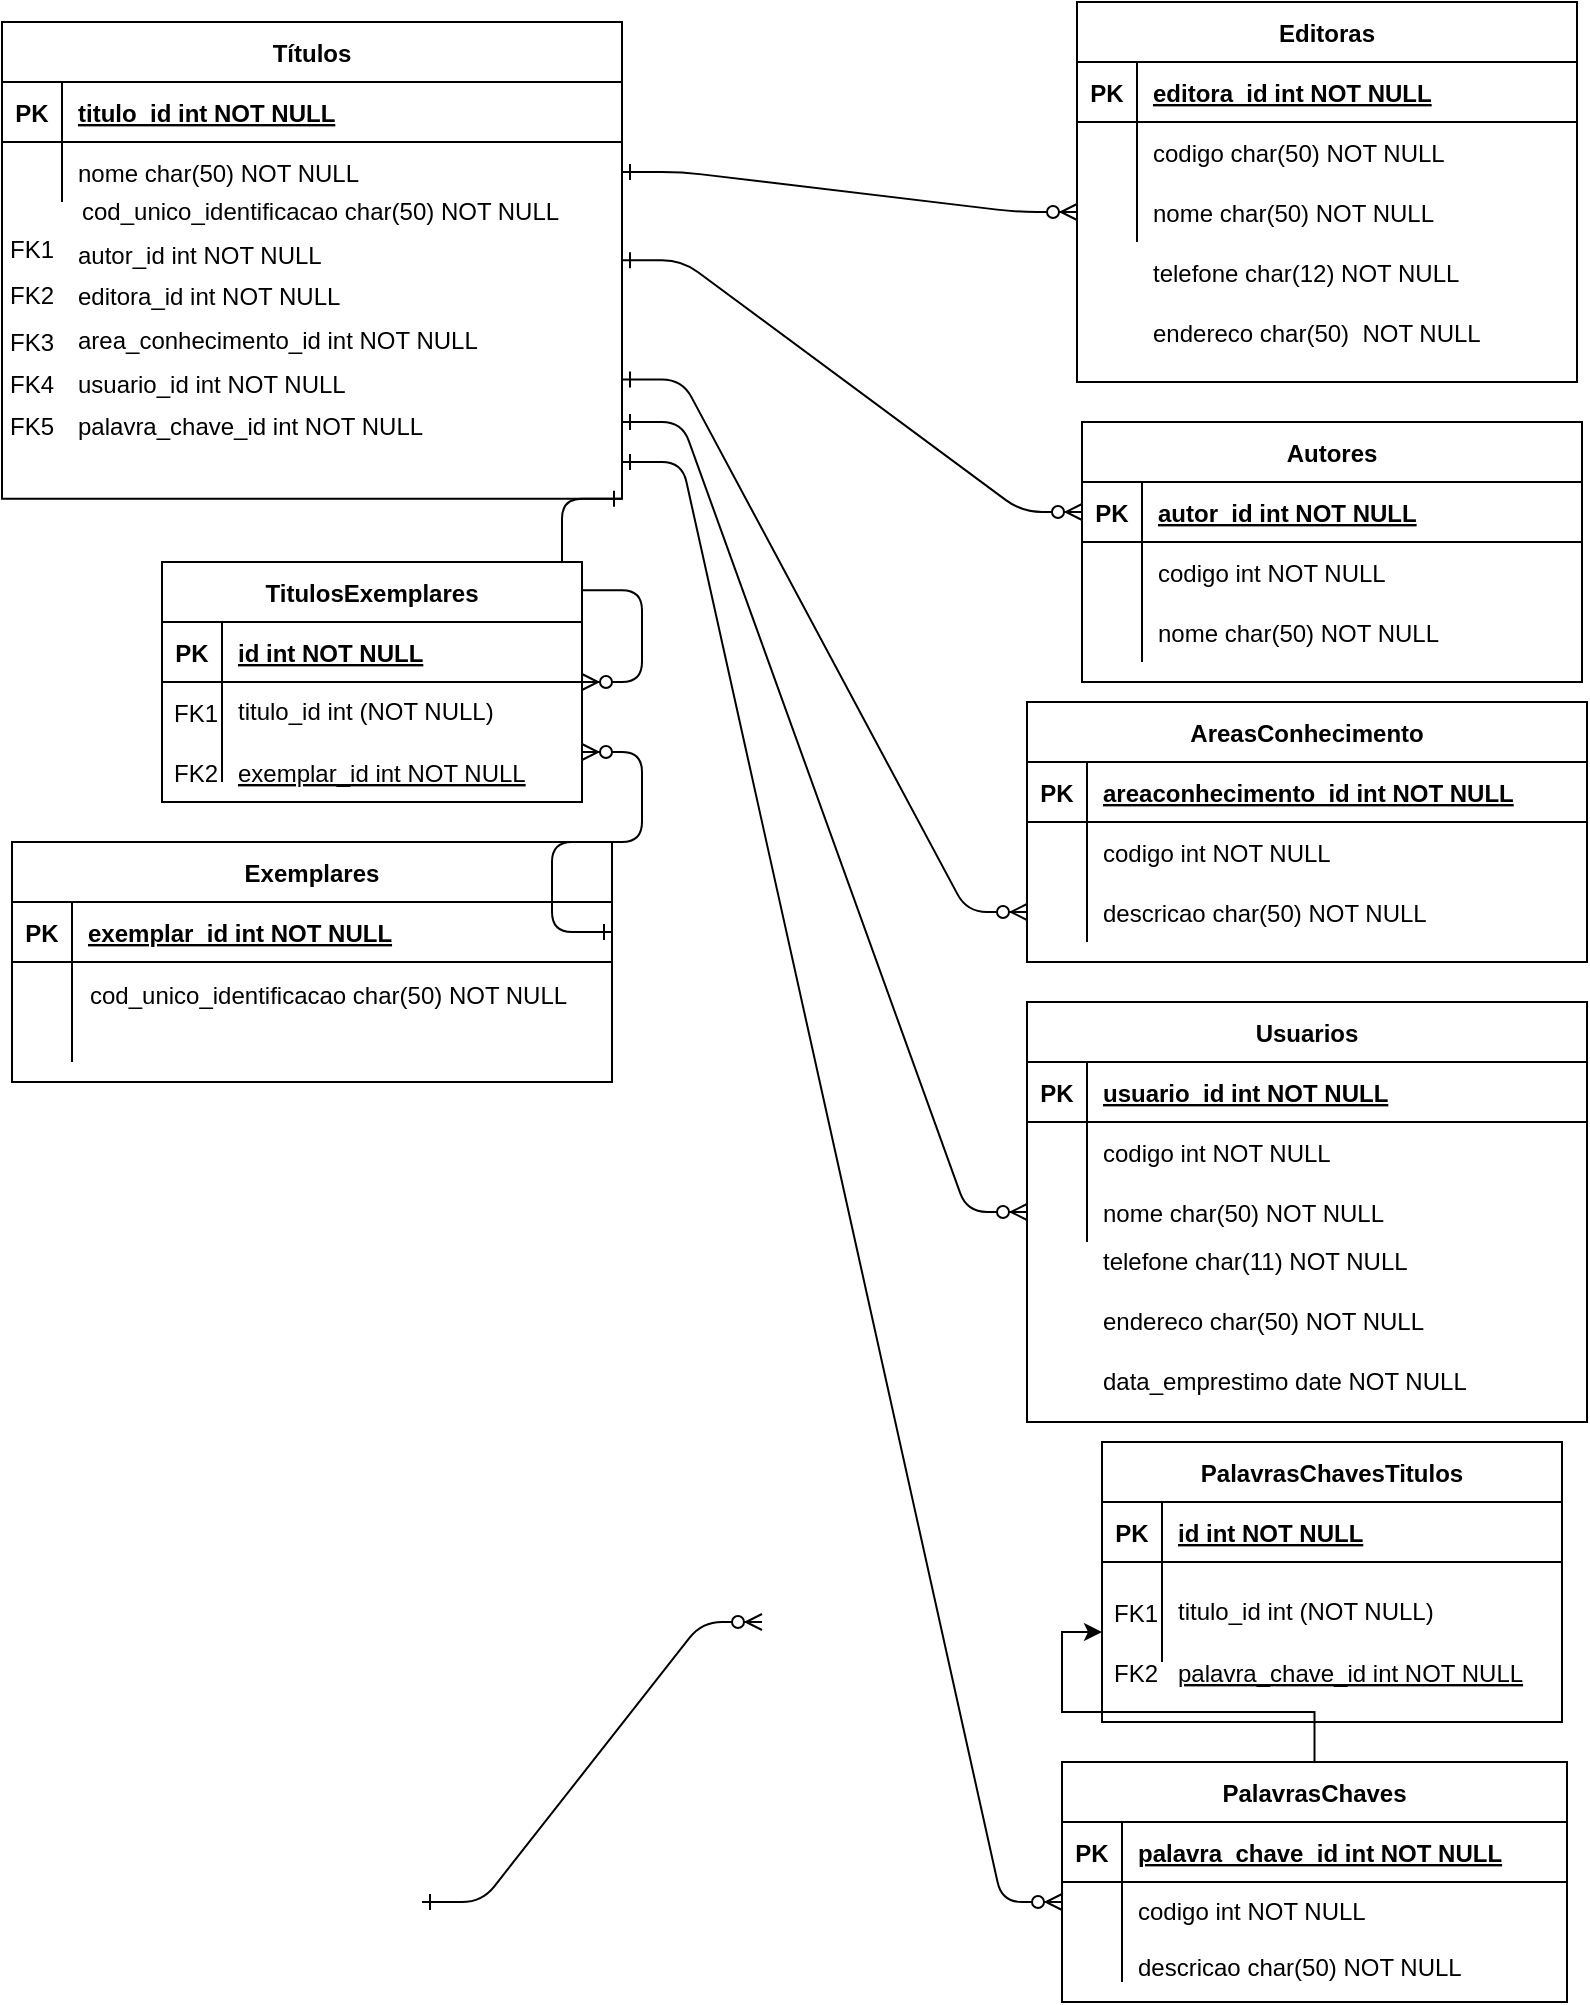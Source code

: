 <mxfile version="13.5.3" type="github" pages="2">
  <diagram id="R2lEEEUBdFMjLlhIrx00" name="Page-1">
    <mxGraphModel dx="1102" dy="622" grid="1" gridSize="10" guides="1" tooltips="1" connect="1" arrows="1" fold="1" page="1" pageScale="1" pageWidth="850" pageHeight="1100" math="0" shadow="0" extFonts="Permanent Marker^https://fonts.googleapis.com/css?family=Permanent+Marker">
      <root>
        <mxCell id="0" />
        <mxCell id="1" parent="0" />
        <mxCell id="2pI7IWX8kXrqiCSa6rN7-24" value="" style="group" vertex="1" connectable="0" parent="1">
          <mxGeometry x="30" y="20" width="310" height="260" as="geometry" />
        </mxCell>
        <mxCell id="y-P4McXeMQRXRxNzkSaC-49" value="" style="group" vertex="1" connectable="0" parent="2pI7IWX8kXrqiCSa6rN7-24">
          <mxGeometry width="310" height="238.333" as="geometry" />
        </mxCell>
        <mxCell id="2pI7IWX8kXrqiCSa6rN7-5" value="FK1" style="shape=partialRectangle;overflow=hidden;connectable=0;fillColor=none;top=0;left=0;bottom=0;right=0;" vertex="1" parent="y-P4McXeMQRXRxNzkSaC-49">
          <mxGeometry y="96.667" width="30" height="32.5" as="geometry" />
        </mxCell>
        <mxCell id="2pI7IWX8kXrqiCSa6rN7-4" value="autor_id int NOT NULL" style="shape=partialRectangle;overflow=hidden;connectable=0;fillColor=none;top=0;left=0;bottom=0;right=0;align=left;spacingLeft=6;fontStyle=0" vertex="1" parent="y-P4McXeMQRXRxNzkSaC-49">
          <mxGeometry x="30" y="99.75" width="220" height="32.5" as="geometry" />
        </mxCell>
        <mxCell id="2pI7IWX8kXrqiCSa6rN7-6" value="FK2" style="shape=partialRectangle;overflow=hidden;connectable=0;fillColor=none;top=0;left=0;bottom=0;right=0;" vertex="1" parent="y-P4McXeMQRXRxNzkSaC-49">
          <mxGeometry y="119.917" width="30" height="32.5" as="geometry" />
        </mxCell>
        <mxCell id="2pI7IWX8kXrqiCSa6rN7-7" value="editora_id int NOT NULL" style="shape=partialRectangle;overflow=hidden;connectable=0;fillColor=none;top=0;left=0;bottom=0;right=0;align=left;spacingLeft=6;fontStyle=0" vertex="1" parent="y-P4McXeMQRXRxNzkSaC-49">
          <mxGeometry x="30" y="120" width="220" height="32.5" as="geometry" />
        </mxCell>
        <mxCell id="C-vyLk0tnHw3VtMMgP7b-23" value="Títulos" style="shape=table;startSize=30;container=1;collapsible=1;childLayout=tableLayout;fixedRows=1;rowLines=0;fontStyle=1;align=center;resizeLast=1;" parent="y-P4McXeMQRXRxNzkSaC-49" vertex="1">
          <mxGeometry width="310" height="238.333" as="geometry">
            <mxRectangle x="120" y="120" width="100" height="30" as="alternateBounds" />
          </mxGeometry>
        </mxCell>
        <mxCell id="C-vyLk0tnHw3VtMMgP7b-24" value="" style="shape=partialRectangle;collapsible=0;dropTarget=0;pointerEvents=0;fillColor=none;points=[[0,0.5],[1,0.5]];portConstraint=eastwest;top=0;left=0;right=0;bottom=1;" parent="C-vyLk0tnHw3VtMMgP7b-23" vertex="1">
          <mxGeometry y="30" width="310" height="30" as="geometry" />
        </mxCell>
        <mxCell id="C-vyLk0tnHw3VtMMgP7b-25" value="PK" style="shape=partialRectangle;overflow=hidden;connectable=0;fillColor=none;top=0;left=0;bottom=0;right=0;fontStyle=1;" parent="C-vyLk0tnHw3VtMMgP7b-24" vertex="1">
          <mxGeometry width="30" height="30" as="geometry" />
        </mxCell>
        <mxCell id="C-vyLk0tnHw3VtMMgP7b-26" value="titulo_id int NOT NULL " style="shape=partialRectangle;overflow=hidden;connectable=0;fillColor=none;top=0;left=0;bottom=0;right=0;align=left;spacingLeft=6;fontStyle=5;" parent="C-vyLk0tnHw3VtMMgP7b-24" vertex="1">
          <mxGeometry x="30" width="280" height="30" as="geometry" />
        </mxCell>
        <mxCell id="C-vyLk0tnHw3VtMMgP7b-27" value="" style="shape=partialRectangle;collapsible=0;dropTarget=0;pointerEvents=0;fillColor=none;points=[[0,0.5],[1,0.5]];portConstraint=eastwest;top=0;left=0;right=0;bottom=0;" parent="C-vyLk0tnHw3VtMMgP7b-23" vertex="1">
          <mxGeometry y="60" width="310" height="30" as="geometry" />
        </mxCell>
        <mxCell id="C-vyLk0tnHw3VtMMgP7b-28" value="" style="shape=partialRectangle;overflow=hidden;connectable=0;fillColor=none;top=0;left=0;bottom=0;right=0;" parent="C-vyLk0tnHw3VtMMgP7b-27" vertex="1">
          <mxGeometry width="30" height="30" as="geometry" />
        </mxCell>
        <mxCell id="C-vyLk0tnHw3VtMMgP7b-29" value="nome char(50) NOT NULL" style="shape=partialRectangle;overflow=hidden;connectable=0;fillColor=none;top=0;left=0;bottom=0;right=0;align=left;spacingLeft=6;" parent="C-vyLk0tnHw3VtMMgP7b-27" vertex="1">
          <mxGeometry x="30" width="280" height="30" as="geometry" />
        </mxCell>
        <mxCell id="2pI7IWX8kXrqiCSa6rN7-8" value="FK3" style="shape=partialRectangle;overflow=hidden;connectable=0;fillColor=none;top=0;left=0;bottom=0;right=0;" vertex="1" parent="y-P4McXeMQRXRxNzkSaC-49">
          <mxGeometry y="143.083" width="30" height="32.5" as="geometry" />
        </mxCell>
        <mxCell id="2pI7IWX8kXrqiCSa6rN7-9" value="area_conhecimento_id int NOT NULL" style="shape=partialRectangle;overflow=hidden;connectable=0;fillColor=none;top=0;left=0;bottom=0;right=0;align=left;spacingLeft=6;fontStyle=0" vertex="1" parent="y-P4McXeMQRXRxNzkSaC-49">
          <mxGeometry x="30" y="147.5" width="240" height="21.667" as="geometry" />
        </mxCell>
        <mxCell id="2pI7IWX8kXrqiCSa6rN7-23" value="cod_unico_identificacao char(50) NOT NULL" style="text;html=1;strokeColor=none;fillColor=none;align=left;verticalAlign=middle;whiteSpace=wrap;rounded=0;" vertex="1" parent="y-P4McXeMQRXRxNzkSaC-49">
          <mxGeometry x="38" y="84.25" width="262" height="21.667" as="geometry" />
        </mxCell>
        <mxCell id="y-P4McXeMQRXRxNzkSaC-47" value="FK4" style="shape=partialRectangle;overflow=hidden;connectable=0;fillColor=none;top=0;left=0;bottom=0;right=0;" vertex="1" parent="y-P4McXeMQRXRxNzkSaC-49">
          <mxGeometry y="164.333" width="30" height="32.5" as="geometry" />
        </mxCell>
        <mxCell id="y-P4McXeMQRXRxNzkSaC-48" value="usuario_id int NOT NULL" style="shape=partialRectangle;overflow=hidden;connectable=0;fillColor=none;top=0;left=0;bottom=0;right=0;align=left;spacingLeft=6;fontStyle=0" vertex="1" parent="y-P4McXeMQRXRxNzkSaC-49">
          <mxGeometry x="30" y="169.75" width="240" height="21.667" as="geometry" />
        </mxCell>
        <mxCell id="2pI7IWX8kXrqiCSa6rN7-46" value="" style="group;container=1;" vertex="1" connectable="0" parent="1">
          <mxGeometry x="35" y="430" width="300" height="120" as="geometry" />
        </mxCell>
        <mxCell id="2pI7IWX8kXrqiCSa6rN7-35" value="Exemplares" style="shape=table;startSize=30;container=1;collapsible=1;childLayout=tableLayout;fixedRows=1;rowLines=0;fontStyle=1;align=center;resizeLast=1;" vertex="1" parent="2pI7IWX8kXrqiCSa6rN7-46">
          <mxGeometry width="300" height="120" as="geometry" />
        </mxCell>
        <mxCell id="2pI7IWX8kXrqiCSa6rN7-36" value="" style="shape=partialRectangle;collapsible=0;dropTarget=0;pointerEvents=0;fillColor=none;points=[[0,0.5],[1,0.5]];portConstraint=eastwest;top=0;left=0;right=0;bottom=1;" vertex="1" parent="2pI7IWX8kXrqiCSa6rN7-35">
          <mxGeometry y="30" width="300" height="30" as="geometry" />
        </mxCell>
        <mxCell id="2pI7IWX8kXrqiCSa6rN7-37" value="PK" style="shape=partialRectangle;overflow=hidden;connectable=0;fillColor=none;top=0;left=0;bottom=0;right=0;fontStyle=1;" vertex="1" parent="2pI7IWX8kXrqiCSa6rN7-36">
          <mxGeometry width="30" height="30" as="geometry" />
        </mxCell>
        <mxCell id="2pI7IWX8kXrqiCSa6rN7-38" value="exemplar_id int NOT NULL " style="shape=partialRectangle;overflow=hidden;connectable=0;fillColor=none;top=0;left=0;bottom=0;right=0;align=left;spacingLeft=6;fontStyle=5;" vertex="1" parent="2pI7IWX8kXrqiCSa6rN7-36">
          <mxGeometry x="30" width="270" height="30" as="geometry" />
        </mxCell>
        <mxCell id="2pI7IWX8kXrqiCSa6rN7-39" value="" style="shape=partialRectangle;collapsible=0;dropTarget=0;pointerEvents=0;fillColor=none;points=[[0,0.5],[1,0.5]];portConstraint=eastwest;top=0;left=0;right=0;bottom=0;" vertex="1" parent="2pI7IWX8kXrqiCSa6rN7-35">
          <mxGeometry y="60" width="300" height="20" as="geometry" />
        </mxCell>
        <mxCell id="2pI7IWX8kXrqiCSa6rN7-40" value="" style="shape=partialRectangle;overflow=hidden;connectable=0;fillColor=none;top=0;left=0;bottom=0;right=0;" vertex="1" parent="2pI7IWX8kXrqiCSa6rN7-39">
          <mxGeometry width="30" height="20" as="geometry" />
        </mxCell>
        <mxCell id="2pI7IWX8kXrqiCSa6rN7-41" value="" style="shape=partialRectangle;overflow=hidden;connectable=0;fillColor=none;top=0;left=0;bottom=0;right=0;align=left;spacingLeft=6;" vertex="1" parent="2pI7IWX8kXrqiCSa6rN7-39">
          <mxGeometry x="30" width="270" height="20" as="geometry" />
        </mxCell>
        <mxCell id="2pI7IWX8kXrqiCSa6rN7-42" value="" style="shape=partialRectangle;collapsible=0;dropTarget=0;pointerEvents=0;fillColor=none;points=[[0,0.5],[1,0.5]];portConstraint=eastwest;top=0;left=0;right=0;bottom=0;" vertex="1" parent="2pI7IWX8kXrqiCSa6rN7-35">
          <mxGeometry y="80" width="300" height="30" as="geometry" />
        </mxCell>
        <mxCell id="2pI7IWX8kXrqiCSa6rN7-43" value="" style="shape=partialRectangle;overflow=hidden;connectable=0;fillColor=none;top=0;left=0;bottom=0;right=0;" vertex="1" parent="2pI7IWX8kXrqiCSa6rN7-42">
          <mxGeometry width="30" height="30" as="geometry" />
        </mxCell>
        <mxCell id="2pI7IWX8kXrqiCSa6rN7-44" value="" style="shape=partialRectangle;overflow=hidden;connectable=0;fillColor=none;top=0;left=0;bottom=0;right=0;align=left;spacingLeft=6;" vertex="1" parent="2pI7IWX8kXrqiCSa6rN7-42">
          <mxGeometry x="30" width="270" height="30" as="geometry" />
        </mxCell>
        <mxCell id="2pI7IWX8kXrqiCSa6rN7-45" value="cod_unico_identificacao char(50) NOT NULL" style="text;html=1;strokeColor=none;fillColor=none;align=left;verticalAlign=middle;whiteSpace=wrap;rounded=0;" vertex="1" parent="2pI7IWX8kXrqiCSa6rN7-46">
          <mxGeometry x="37" y="67" width="262" height="20" as="geometry" />
        </mxCell>
        <mxCell id="y-P4McXeMQRXRxNzkSaC-3" value="" style="group" vertex="1" connectable="0" parent="1">
          <mxGeometry x="567.5" y="10" width="255" height="190" as="geometry" />
        </mxCell>
        <mxCell id="2pI7IWX8kXrqiCSa6rN7-48" value="Editoras" style="shape=table;startSize=30;container=1;collapsible=1;childLayout=tableLayout;fixedRows=1;rowLines=0;fontStyle=1;align=center;resizeLast=1;" vertex="1" parent="y-P4McXeMQRXRxNzkSaC-3">
          <mxGeometry width="250" height="190" as="geometry" />
        </mxCell>
        <mxCell id="2pI7IWX8kXrqiCSa6rN7-49" value="" style="shape=partialRectangle;collapsible=0;dropTarget=0;pointerEvents=0;fillColor=none;points=[[0,0.5],[1,0.5]];portConstraint=eastwest;top=0;left=0;right=0;bottom=1;" vertex="1" parent="2pI7IWX8kXrqiCSa6rN7-48">
          <mxGeometry y="30" width="250" height="30" as="geometry" />
        </mxCell>
        <mxCell id="2pI7IWX8kXrqiCSa6rN7-50" value="PK" style="shape=partialRectangle;overflow=hidden;connectable=0;fillColor=none;top=0;left=0;bottom=0;right=0;fontStyle=1;" vertex="1" parent="2pI7IWX8kXrqiCSa6rN7-49">
          <mxGeometry width="30" height="30" as="geometry" />
        </mxCell>
        <mxCell id="2pI7IWX8kXrqiCSa6rN7-51" value="editora_id int NOT NULL " style="shape=partialRectangle;overflow=hidden;connectable=0;fillColor=none;top=0;left=0;bottom=0;right=0;align=left;spacingLeft=6;fontStyle=5;" vertex="1" parent="2pI7IWX8kXrqiCSa6rN7-49">
          <mxGeometry x="30" width="220" height="30" as="geometry" />
        </mxCell>
        <mxCell id="2pI7IWX8kXrqiCSa6rN7-52" value="" style="shape=partialRectangle;collapsible=0;dropTarget=0;pointerEvents=0;fillColor=none;points=[[0,0.5],[1,0.5]];portConstraint=eastwest;top=0;left=0;right=0;bottom=0;" vertex="1" parent="2pI7IWX8kXrqiCSa6rN7-48">
          <mxGeometry y="60" width="250" height="30" as="geometry" />
        </mxCell>
        <mxCell id="2pI7IWX8kXrqiCSa6rN7-53" value="" style="shape=partialRectangle;overflow=hidden;connectable=0;fillColor=none;top=0;left=0;bottom=0;right=0;" vertex="1" parent="2pI7IWX8kXrqiCSa6rN7-52">
          <mxGeometry width="30" height="30" as="geometry" />
        </mxCell>
        <mxCell id="2pI7IWX8kXrqiCSa6rN7-54" value="codigo char(50) NOT NULL" style="shape=partialRectangle;overflow=hidden;connectable=0;fillColor=none;top=0;left=0;bottom=0;right=0;align=left;spacingLeft=6;" vertex="1" parent="2pI7IWX8kXrqiCSa6rN7-52">
          <mxGeometry x="30" width="220" height="30" as="geometry" />
        </mxCell>
        <mxCell id="2pI7IWX8kXrqiCSa6rN7-55" value="" style="shape=partialRectangle;collapsible=0;dropTarget=0;pointerEvents=0;fillColor=none;points=[[0,0.5],[1,0.5]];portConstraint=eastwest;top=0;left=0;right=0;bottom=0;" vertex="1" parent="2pI7IWX8kXrqiCSa6rN7-48">
          <mxGeometry y="90" width="250" height="30" as="geometry" />
        </mxCell>
        <mxCell id="2pI7IWX8kXrqiCSa6rN7-56" value="" style="shape=partialRectangle;overflow=hidden;connectable=0;fillColor=none;top=0;left=0;bottom=0;right=0;" vertex="1" parent="2pI7IWX8kXrqiCSa6rN7-55">
          <mxGeometry width="30" height="30" as="geometry" />
        </mxCell>
        <mxCell id="2pI7IWX8kXrqiCSa6rN7-57" value="nome char(50) NOT NULL" style="shape=partialRectangle;overflow=hidden;connectable=0;fillColor=none;top=0;left=0;bottom=0;right=0;align=left;spacingLeft=6;" vertex="1" parent="2pI7IWX8kXrqiCSa6rN7-55">
          <mxGeometry x="30" width="220" height="30" as="geometry" />
        </mxCell>
        <mxCell id="y-P4McXeMQRXRxNzkSaC-1" value="telefone char(12) NOT NULL" style="shape=partialRectangle;overflow=hidden;connectable=0;fillColor=none;top=0;left=0;bottom=0;right=0;align=left;spacingLeft=6;" vertex="1" parent="y-P4McXeMQRXRxNzkSaC-3">
          <mxGeometry x="30" y="120" width="220" height="30" as="geometry" />
        </mxCell>
        <mxCell id="y-P4McXeMQRXRxNzkSaC-2" value="endereco char(50)  NOT NULL" style="shape=partialRectangle;overflow=hidden;connectable=0;fillColor=none;top=0;left=0;bottom=0;right=0;align=left;spacingLeft=6;" vertex="1" parent="y-P4McXeMQRXRxNzkSaC-3">
          <mxGeometry x="30" y="150" width="220" height="30" as="geometry" />
        </mxCell>
        <mxCell id="y-P4McXeMQRXRxNzkSaC-14" value="" style="edgeStyle=entityRelationEdgeStyle;endArrow=ERzeroToMany;startArrow=ERone;endFill=1;startFill=0;exitX=1;exitY=0.5;exitDx=0;exitDy=0;" edge="1" parent="1" source="C-vyLk0tnHw3VtMMgP7b-23" target="2pI7IWX8kXrqiCSa6rN7-26">
          <mxGeometry width="100" height="100" relative="1" as="geometry">
            <mxPoint x="390" y="420" as="sourcePoint" />
            <mxPoint x="550" y="230" as="targetPoint" />
          </mxGeometry>
        </mxCell>
        <mxCell id="y-P4McXeMQRXRxNzkSaC-15" value="" style="edgeStyle=entityRelationEdgeStyle;endArrow=ERzeroToMany;startArrow=ERone;endFill=1;startFill=0;exitX=1;exitY=0.5;exitDx=0;exitDy=0;" edge="1" parent="1" source="C-vyLk0tnHw3VtMMgP7b-27" target="2pI7IWX8kXrqiCSa6rN7-55">
          <mxGeometry width="100" height="100" relative="1" as="geometry">
            <mxPoint x="350" y="355" as="sourcePoint" />
            <mxPoint x="430" y="50" as="targetPoint" />
          </mxGeometry>
        </mxCell>
        <mxCell id="y-P4McXeMQRXRxNzkSaC-16" value="" style="edgeStyle=entityRelationEdgeStyle;endArrow=ERzeroToMany;startArrow=ERone;endFill=1;startFill=0;exitX=1;exitY=0.75;exitDx=0;exitDy=0;entryX=0;entryY=0.5;entryDx=0;entryDy=0;" edge="1" parent="1" source="C-vyLk0tnHw3VtMMgP7b-23" target="y-P4McXeMQRXRxNzkSaC-11">
          <mxGeometry width="100" height="100" relative="1" as="geometry">
            <mxPoint x="311" y="290" as="sourcePoint" />
            <mxPoint x="538.5" y="580" as="targetPoint" />
          </mxGeometry>
        </mxCell>
        <mxCell id="y-P4McXeMQRXRxNzkSaC-29" value="" style="edgeStyle=entityRelationEdgeStyle;endArrow=ERzeroToMany;startArrow=ERone;endFill=1;startFill=0;exitX=1;exitY=1;exitDx=0;exitDy=0;" edge="1" parent="1" source="C-vyLk0tnHw3VtMMgP7b-23" target="y-P4McXeMQRXRxNzkSaC-17">
          <mxGeometry width="100" height="100" relative="1" as="geometry">
            <mxPoint x="350" y="187.5" as="sourcePoint" />
            <mxPoint x="550" y="635" as="targetPoint" />
          </mxGeometry>
        </mxCell>
        <mxCell id="y-P4McXeMQRXRxNzkSaC-30" value="" style="edgeStyle=entityRelationEdgeStyle;endArrow=ERzeroToMany;startArrow=ERone;endFill=1;startFill=0;exitX=1;exitY=0.5;exitDx=0;exitDy=0;" edge="1" parent="1" source="2pI7IWX8kXrqiCSa6rN7-36" target="y-P4McXeMQRXRxNzkSaC-24">
          <mxGeometry width="100" height="100" relative="1" as="geometry">
            <mxPoint x="350" y="240" as="sourcePoint" />
            <mxPoint x="320" y="385" as="targetPoint" />
          </mxGeometry>
        </mxCell>
        <mxCell id="y-P4McXeMQRXRxNzkSaC-33" value="" style="group" vertex="1" connectable="0" parent="1">
          <mxGeometry x="110" y="290" width="210" height="120" as="geometry" />
        </mxCell>
        <mxCell id="y-P4McXeMQRXRxNzkSaC-27" value="titulo_id int (NOT NULL)" style="text;html=1;strokeColor=none;fillColor=none;align=left;verticalAlign=middle;whiteSpace=wrap;rounded=0;" vertex="1" parent="y-P4McXeMQRXRxNzkSaC-33">
          <mxGeometry x="36" y="65" width="164" height="20" as="geometry" />
        </mxCell>
        <mxCell id="y-P4McXeMQRXRxNzkSaC-28" value="exemplar_id int NOT NULL " style="shape=partialRectangle;overflow=hidden;connectable=0;fillColor=none;top=0;left=0;bottom=0;right=0;align=left;spacingLeft=6;fontStyle=4;" vertex="1" parent="y-P4McXeMQRXRxNzkSaC-33">
          <mxGeometry x="30" y="90" width="170" height="30" as="geometry" />
        </mxCell>
        <mxCell id="y-P4McXeMQRXRxNzkSaC-17" value="TitulosExemplares" style="shape=table;startSize=30;container=1;collapsible=1;childLayout=tableLayout;fixedRows=1;rowLines=0;fontStyle=1;align=center;resizeLast=1;" vertex="1" parent="y-P4McXeMQRXRxNzkSaC-33">
          <mxGeometry width="210" height="120" as="geometry" />
        </mxCell>
        <mxCell id="y-P4McXeMQRXRxNzkSaC-18" value="" style="shape=partialRectangle;collapsible=0;dropTarget=0;pointerEvents=0;fillColor=none;points=[[0,0.5],[1,0.5]];portConstraint=eastwest;top=0;left=0;right=0;bottom=1;" vertex="1" parent="y-P4McXeMQRXRxNzkSaC-17">
          <mxGeometry y="30" width="210" height="30" as="geometry" />
        </mxCell>
        <mxCell id="y-P4McXeMQRXRxNzkSaC-19" value="PK" style="shape=partialRectangle;overflow=hidden;connectable=0;fillColor=none;top=0;left=0;bottom=0;right=0;fontStyle=1;" vertex="1" parent="y-P4McXeMQRXRxNzkSaC-18">
          <mxGeometry width="30" height="30" as="geometry" />
        </mxCell>
        <mxCell id="y-P4McXeMQRXRxNzkSaC-20" value="id int NOT NULL " style="shape=partialRectangle;overflow=hidden;connectable=0;fillColor=none;top=0;left=0;bottom=0;right=0;align=left;spacingLeft=6;fontStyle=5;" vertex="1" parent="y-P4McXeMQRXRxNzkSaC-18">
          <mxGeometry x="30" width="180" height="30" as="geometry" />
        </mxCell>
        <mxCell id="y-P4McXeMQRXRxNzkSaC-21" value="" style="shape=partialRectangle;collapsible=0;dropTarget=0;pointerEvents=0;fillColor=none;points=[[0,0.5],[1,0.5]];portConstraint=eastwest;top=0;left=0;right=0;bottom=0;" vertex="1" parent="y-P4McXeMQRXRxNzkSaC-17">
          <mxGeometry y="60" width="210" height="20" as="geometry" />
        </mxCell>
        <mxCell id="y-P4McXeMQRXRxNzkSaC-22" value="" style="shape=partialRectangle;overflow=hidden;connectable=0;fillColor=none;top=0;left=0;bottom=0;right=0;" vertex="1" parent="y-P4McXeMQRXRxNzkSaC-21">
          <mxGeometry width="30" height="20" as="geometry" />
        </mxCell>
        <mxCell id="y-P4McXeMQRXRxNzkSaC-23" value="" style="shape=partialRectangle;overflow=hidden;connectable=0;fillColor=none;top=0;left=0;bottom=0;right=0;align=left;spacingLeft=6;" vertex="1" parent="y-P4McXeMQRXRxNzkSaC-21">
          <mxGeometry x="30" width="180" height="20" as="geometry" />
        </mxCell>
        <mxCell id="y-P4McXeMQRXRxNzkSaC-24" value="" style="shape=partialRectangle;collapsible=0;dropTarget=0;pointerEvents=0;fillColor=none;points=[[0,0.5],[1,0.5]];portConstraint=eastwest;top=0;left=0;right=0;bottom=0;" vertex="1" parent="y-P4McXeMQRXRxNzkSaC-17">
          <mxGeometry y="80" width="210" height="30" as="geometry" />
        </mxCell>
        <mxCell id="y-P4McXeMQRXRxNzkSaC-25" value="" style="shape=partialRectangle;overflow=hidden;connectable=0;fillColor=none;top=0;left=0;bottom=0;right=0;" vertex="1" parent="y-P4McXeMQRXRxNzkSaC-24">
          <mxGeometry width="30" height="30" as="geometry" />
        </mxCell>
        <mxCell id="y-P4McXeMQRXRxNzkSaC-26" value="" style="shape=partialRectangle;overflow=hidden;connectable=0;fillColor=none;top=0;left=0;bottom=0;right=0;align=left;spacingLeft=6;" vertex="1" parent="y-P4McXeMQRXRxNzkSaC-24">
          <mxGeometry x="30" width="180" height="30" as="geometry" />
        </mxCell>
        <mxCell id="y-P4McXeMQRXRxNzkSaC-34" value="FK1" style="shape=partialRectangle;overflow=hidden;connectable=0;fillColor=none;top=0;left=0;bottom=0;right=0;" vertex="1" parent="y-P4McXeMQRXRxNzkSaC-33">
          <mxGeometry x="2" y="60" width="30" height="30" as="geometry" />
        </mxCell>
        <mxCell id="y-P4McXeMQRXRxNzkSaC-35" value="FK2" style="shape=partialRectangle;overflow=hidden;connectable=0;fillColor=none;top=0;left=0;bottom=0;right=0;" vertex="1" parent="y-P4McXeMQRXRxNzkSaC-33">
          <mxGeometry x="2" y="90" width="30" height="30" as="geometry" />
        </mxCell>
        <mxCell id="2pI7IWX8kXrqiCSa6rN7-25" value="Autores" style="shape=table;startSize=30;container=1;collapsible=1;childLayout=tableLayout;fixedRows=1;rowLines=0;fontStyle=1;align=center;resizeLast=1;" vertex="1" parent="1">
          <mxGeometry x="570" y="220" width="250" height="130" as="geometry" />
        </mxCell>
        <mxCell id="2pI7IWX8kXrqiCSa6rN7-26" value="" style="shape=partialRectangle;collapsible=0;dropTarget=0;pointerEvents=0;fillColor=none;points=[[0,0.5],[1,0.5]];portConstraint=eastwest;top=0;left=0;right=0;bottom=1;" vertex="1" parent="2pI7IWX8kXrqiCSa6rN7-25">
          <mxGeometry y="30" width="250" height="30" as="geometry" />
        </mxCell>
        <mxCell id="2pI7IWX8kXrqiCSa6rN7-27" value="PK" style="shape=partialRectangle;overflow=hidden;connectable=0;fillColor=none;top=0;left=0;bottom=0;right=0;fontStyle=1;" vertex="1" parent="2pI7IWX8kXrqiCSa6rN7-26">
          <mxGeometry width="30" height="30" as="geometry" />
        </mxCell>
        <mxCell id="2pI7IWX8kXrqiCSa6rN7-28" value="autor_id int NOT NULL " style="shape=partialRectangle;overflow=hidden;connectable=0;fillColor=none;top=0;left=0;bottom=0;right=0;align=left;spacingLeft=6;fontStyle=5;" vertex="1" parent="2pI7IWX8kXrqiCSa6rN7-26">
          <mxGeometry x="30" width="220" height="30" as="geometry" />
        </mxCell>
        <mxCell id="2pI7IWX8kXrqiCSa6rN7-29" value="" style="shape=partialRectangle;collapsible=0;dropTarget=0;pointerEvents=0;fillColor=none;points=[[0,0.5],[1,0.5]];portConstraint=eastwest;top=0;left=0;right=0;bottom=0;" vertex="1" parent="2pI7IWX8kXrqiCSa6rN7-25">
          <mxGeometry y="60" width="250" height="30" as="geometry" />
        </mxCell>
        <mxCell id="2pI7IWX8kXrqiCSa6rN7-30" value="" style="shape=partialRectangle;overflow=hidden;connectable=0;fillColor=none;top=0;left=0;bottom=0;right=0;" vertex="1" parent="2pI7IWX8kXrqiCSa6rN7-29">
          <mxGeometry width="30" height="30" as="geometry" />
        </mxCell>
        <mxCell id="2pI7IWX8kXrqiCSa6rN7-31" value="codigo int NOT NULL" style="shape=partialRectangle;overflow=hidden;connectable=0;fillColor=none;top=0;left=0;bottom=0;right=0;align=left;spacingLeft=6;" vertex="1" parent="2pI7IWX8kXrqiCSa6rN7-29">
          <mxGeometry x="30" width="220" height="30" as="geometry" />
        </mxCell>
        <mxCell id="2pI7IWX8kXrqiCSa6rN7-32" value="" style="shape=partialRectangle;collapsible=0;dropTarget=0;pointerEvents=0;fillColor=none;points=[[0,0.5],[1,0.5]];portConstraint=eastwest;top=0;left=0;right=0;bottom=0;" vertex="1" parent="2pI7IWX8kXrqiCSa6rN7-25">
          <mxGeometry y="90" width="250" height="30" as="geometry" />
        </mxCell>
        <mxCell id="2pI7IWX8kXrqiCSa6rN7-33" value="" style="shape=partialRectangle;overflow=hidden;connectable=0;fillColor=none;top=0;left=0;bottom=0;right=0;" vertex="1" parent="2pI7IWX8kXrqiCSa6rN7-32">
          <mxGeometry width="30" height="30" as="geometry" />
        </mxCell>
        <mxCell id="2pI7IWX8kXrqiCSa6rN7-34" value="nome char(50) NOT NULL" style="shape=partialRectangle;overflow=hidden;connectable=0;fillColor=none;top=0;left=0;bottom=0;right=0;align=left;spacingLeft=6;" vertex="1" parent="2pI7IWX8kXrqiCSa6rN7-32">
          <mxGeometry x="30" width="220" height="30" as="geometry" />
        </mxCell>
        <mxCell id="y-P4McXeMQRXRxNzkSaC-4" value="AreasConhecimento" style="shape=table;startSize=30;container=1;collapsible=1;childLayout=tableLayout;fixedRows=1;rowLines=0;fontStyle=1;align=center;resizeLast=1;" vertex="1" parent="1">
          <mxGeometry x="542.5" y="360" width="280" height="130" as="geometry" />
        </mxCell>
        <mxCell id="y-P4McXeMQRXRxNzkSaC-5" value="" style="shape=partialRectangle;collapsible=0;dropTarget=0;pointerEvents=0;fillColor=none;points=[[0,0.5],[1,0.5]];portConstraint=eastwest;top=0;left=0;right=0;bottom=1;" vertex="1" parent="y-P4McXeMQRXRxNzkSaC-4">
          <mxGeometry y="30" width="280" height="30" as="geometry" />
        </mxCell>
        <mxCell id="y-P4McXeMQRXRxNzkSaC-6" value="PK" style="shape=partialRectangle;overflow=hidden;connectable=0;fillColor=none;top=0;left=0;bottom=0;right=0;fontStyle=1;" vertex="1" parent="y-P4McXeMQRXRxNzkSaC-5">
          <mxGeometry width="30" height="30" as="geometry" />
        </mxCell>
        <mxCell id="y-P4McXeMQRXRxNzkSaC-7" value="areaconhecimento_id int NOT NULL " style="shape=partialRectangle;overflow=hidden;connectable=0;fillColor=none;top=0;left=0;bottom=0;right=0;align=left;spacingLeft=6;fontStyle=5;" vertex="1" parent="y-P4McXeMQRXRxNzkSaC-5">
          <mxGeometry x="30" width="250" height="30" as="geometry" />
        </mxCell>
        <mxCell id="y-P4McXeMQRXRxNzkSaC-8" value="" style="shape=partialRectangle;collapsible=0;dropTarget=0;pointerEvents=0;fillColor=none;points=[[0,0.5],[1,0.5]];portConstraint=eastwest;top=0;left=0;right=0;bottom=0;" vertex="1" parent="y-P4McXeMQRXRxNzkSaC-4">
          <mxGeometry y="60" width="280" height="30" as="geometry" />
        </mxCell>
        <mxCell id="y-P4McXeMQRXRxNzkSaC-9" value="" style="shape=partialRectangle;overflow=hidden;connectable=0;fillColor=none;top=0;left=0;bottom=0;right=0;" vertex="1" parent="y-P4McXeMQRXRxNzkSaC-8">
          <mxGeometry width="30" height="30" as="geometry" />
        </mxCell>
        <mxCell id="y-P4McXeMQRXRxNzkSaC-10" value="codigo int NOT NULL" style="shape=partialRectangle;overflow=hidden;connectable=0;fillColor=none;top=0;left=0;bottom=0;right=0;align=left;spacingLeft=6;" vertex="1" parent="y-P4McXeMQRXRxNzkSaC-8">
          <mxGeometry x="30" width="250" height="30" as="geometry" />
        </mxCell>
        <mxCell id="y-P4McXeMQRXRxNzkSaC-11" value="" style="shape=partialRectangle;collapsible=0;dropTarget=0;pointerEvents=0;fillColor=none;points=[[0,0.5],[1,0.5]];portConstraint=eastwest;top=0;left=0;right=0;bottom=0;" vertex="1" parent="y-P4McXeMQRXRxNzkSaC-4">
          <mxGeometry y="90" width="280" height="30" as="geometry" />
        </mxCell>
        <mxCell id="y-P4McXeMQRXRxNzkSaC-12" value="" style="shape=partialRectangle;overflow=hidden;connectable=0;fillColor=none;top=0;left=0;bottom=0;right=0;" vertex="1" parent="y-P4McXeMQRXRxNzkSaC-11">
          <mxGeometry width="30" height="30" as="geometry" />
        </mxCell>
        <mxCell id="y-P4McXeMQRXRxNzkSaC-13" value="descricao char(50) NOT NULL" style="shape=partialRectangle;overflow=hidden;connectable=0;fillColor=none;top=0;left=0;bottom=0;right=0;align=left;spacingLeft=6;" vertex="1" parent="y-P4McXeMQRXRxNzkSaC-11">
          <mxGeometry x="30" width="250" height="30" as="geometry" />
        </mxCell>
        <mxCell id="y-P4McXeMQRXRxNzkSaC-36" value="Usuarios" style="shape=table;startSize=30;container=1;collapsible=1;childLayout=tableLayout;fixedRows=1;rowLines=0;fontStyle=1;align=center;resizeLast=1;" vertex="1" parent="1">
          <mxGeometry x="542.5" y="510" width="280" height="210" as="geometry" />
        </mxCell>
        <mxCell id="y-P4McXeMQRXRxNzkSaC-37" value="" style="shape=partialRectangle;collapsible=0;dropTarget=0;pointerEvents=0;fillColor=none;points=[[0,0.5],[1,0.5]];portConstraint=eastwest;top=0;left=0;right=0;bottom=1;" vertex="1" parent="y-P4McXeMQRXRxNzkSaC-36">
          <mxGeometry y="30" width="280" height="30" as="geometry" />
        </mxCell>
        <mxCell id="y-P4McXeMQRXRxNzkSaC-38" value="PK" style="shape=partialRectangle;overflow=hidden;connectable=0;fillColor=none;top=0;left=0;bottom=0;right=0;fontStyle=1;" vertex="1" parent="y-P4McXeMQRXRxNzkSaC-37">
          <mxGeometry width="30" height="30" as="geometry" />
        </mxCell>
        <mxCell id="y-P4McXeMQRXRxNzkSaC-39" value="usuario_id int NOT NULL " style="shape=partialRectangle;overflow=hidden;connectable=0;fillColor=none;top=0;left=0;bottom=0;right=0;align=left;spacingLeft=6;fontStyle=5;" vertex="1" parent="y-P4McXeMQRXRxNzkSaC-37">
          <mxGeometry x="30" width="250" height="30" as="geometry" />
        </mxCell>
        <mxCell id="y-P4McXeMQRXRxNzkSaC-40" value="" style="shape=partialRectangle;collapsible=0;dropTarget=0;pointerEvents=0;fillColor=none;points=[[0,0.5],[1,0.5]];portConstraint=eastwest;top=0;left=0;right=0;bottom=0;" vertex="1" parent="y-P4McXeMQRXRxNzkSaC-36">
          <mxGeometry y="60" width="280" height="30" as="geometry" />
        </mxCell>
        <mxCell id="y-P4McXeMQRXRxNzkSaC-41" value="" style="shape=partialRectangle;overflow=hidden;connectable=0;fillColor=none;top=0;left=0;bottom=0;right=0;" vertex="1" parent="y-P4McXeMQRXRxNzkSaC-40">
          <mxGeometry width="30" height="30" as="geometry" />
        </mxCell>
        <mxCell id="y-P4McXeMQRXRxNzkSaC-42" value="codigo int NOT NULL" style="shape=partialRectangle;overflow=hidden;connectable=0;fillColor=none;top=0;left=0;bottom=0;right=0;align=left;spacingLeft=6;" vertex="1" parent="y-P4McXeMQRXRxNzkSaC-40">
          <mxGeometry x="30" width="250" height="30" as="geometry" />
        </mxCell>
        <mxCell id="y-P4McXeMQRXRxNzkSaC-43" value="" style="shape=partialRectangle;collapsible=0;dropTarget=0;pointerEvents=0;fillColor=none;points=[[0,0.5],[1,0.5]];portConstraint=eastwest;top=0;left=0;right=0;bottom=0;" vertex="1" parent="y-P4McXeMQRXRxNzkSaC-36">
          <mxGeometry y="90" width="280" height="30" as="geometry" />
        </mxCell>
        <mxCell id="y-P4McXeMQRXRxNzkSaC-44" value="" style="shape=partialRectangle;overflow=hidden;connectable=0;fillColor=none;top=0;left=0;bottom=0;right=0;" vertex="1" parent="y-P4McXeMQRXRxNzkSaC-43">
          <mxGeometry width="30" height="30" as="geometry" />
        </mxCell>
        <mxCell id="y-P4McXeMQRXRxNzkSaC-45" value="nome char(50) NOT NULL" style="shape=partialRectangle;overflow=hidden;connectable=0;fillColor=none;top=0;left=0;bottom=0;right=0;align=left;spacingLeft=6;" vertex="1" parent="y-P4McXeMQRXRxNzkSaC-43">
          <mxGeometry x="30" width="250" height="30" as="geometry" />
        </mxCell>
        <mxCell id="y-P4McXeMQRXRxNzkSaC-46" value="data_emprestimo date NOT NULL" style="shape=partialRectangle;overflow=hidden;connectable=0;fillColor=none;top=0;left=0;bottom=0;right=0;align=left;spacingLeft=6;" vertex="1" parent="1">
          <mxGeometry x="572.5" y="684" width="250" height="30" as="geometry" />
        </mxCell>
        <mxCell id="y-P4McXeMQRXRxNzkSaC-50" value="" style="edgeStyle=entityRelationEdgeStyle;endArrow=ERzeroToMany;startArrow=ERone;endFill=1;startFill=0;entryX=0;entryY=0.5;entryDx=0;entryDy=0;" edge="1" parent="1" target="y-P4McXeMQRXRxNzkSaC-43">
          <mxGeometry width="100" height="100" relative="1" as="geometry">
            <mxPoint x="340" y="220" as="sourcePoint" />
            <mxPoint x="552.5" y="475" as="targetPoint" />
          </mxGeometry>
        </mxCell>
        <mxCell id="y-P4McXeMQRXRxNzkSaC-51" value="telefone char(11) NOT NULL" style="shape=partialRectangle;overflow=hidden;connectable=0;fillColor=none;top=0;left=0;bottom=0;right=0;align=left;spacingLeft=6;" vertex="1" parent="1">
          <mxGeometry x="572.5" y="624" width="250" height="30" as="geometry" />
        </mxCell>
        <mxCell id="y-P4McXeMQRXRxNzkSaC-52" value="endereco char(50) NOT NULL" style="shape=partialRectangle;overflow=hidden;connectable=0;fillColor=none;top=0;left=0;bottom=0;right=0;align=left;spacingLeft=6;" vertex="1" parent="1">
          <mxGeometry x="572.5" y="654" width="250" height="30" as="geometry" />
        </mxCell>
        <mxCell id="y-P4McXeMQRXRxNzkSaC-54" value="FK5" style="shape=partialRectangle;overflow=hidden;connectable=0;fillColor=none;top=0;left=0;bottom=0;right=0;" vertex="1" parent="1">
          <mxGeometry x="30" y="205.333" width="30" height="32.5" as="geometry" />
        </mxCell>
        <mxCell id="y-P4McXeMQRXRxNzkSaC-55" value="palavra_chave_id int NOT NULL" style="shape=partialRectangle;overflow=hidden;connectable=0;fillColor=none;top=0;left=0;bottom=0;right=0;align=left;spacingLeft=6;fontStyle=0" vertex="1" parent="1">
          <mxGeometry x="60" y="210.75" width="240" height="21.667" as="geometry" />
        </mxCell>
        <mxCell id="y-P4McXeMQRXRxNzkSaC-66" value="" style="edgeStyle=entityRelationEdgeStyle;endArrow=ERzeroToMany;startArrow=ERone;endFill=1;startFill=0;entryX=0;entryY=0.5;entryDx=0;entryDy=0;" edge="1" parent="1" target="y-P4McXeMQRXRxNzkSaC-60">
          <mxGeometry width="100" height="100" relative="1" as="geometry">
            <mxPoint x="340" y="240" as="sourcePoint" />
            <mxPoint x="552.5" y="625" as="targetPoint" />
          </mxGeometry>
        </mxCell>
        <mxCell id="y-P4McXeMQRXRxNzkSaC-69" value="" style="group" vertex="1" connectable="0" parent="1">
          <mxGeometry x="560" y="890" width="252.5" height="120" as="geometry" />
        </mxCell>
        <mxCell id="y-P4McXeMQRXRxNzkSaC-56" value="PalavrasChaves" style="shape=table;startSize=30;container=1;collapsible=1;childLayout=tableLayout;fixedRows=1;rowLines=0;fontStyle=1;align=center;resizeLast=1;" vertex="1" parent="y-P4McXeMQRXRxNzkSaC-69">
          <mxGeometry width="252.5" height="120" as="geometry" />
        </mxCell>
        <mxCell id="y-P4McXeMQRXRxNzkSaC-57" value="" style="shape=partialRectangle;collapsible=0;dropTarget=0;pointerEvents=0;fillColor=none;points=[[0,0.5],[1,0.5]];portConstraint=eastwest;top=0;left=0;right=0;bottom=1;" vertex="1" parent="y-P4McXeMQRXRxNzkSaC-56">
          <mxGeometry y="30" width="252.5" height="30" as="geometry" />
        </mxCell>
        <mxCell id="y-P4McXeMQRXRxNzkSaC-58" value="PK" style="shape=partialRectangle;overflow=hidden;connectable=0;fillColor=none;top=0;left=0;bottom=0;right=0;fontStyle=1;" vertex="1" parent="y-P4McXeMQRXRxNzkSaC-57">
          <mxGeometry width="30" height="30" as="geometry" />
        </mxCell>
        <mxCell id="y-P4McXeMQRXRxNzkSaC-59" value="palavra_chave_id int NOT NULL " style="shape=partialRectangle;overflow=hidden;connectable=0;fillColor=none;top=0;left=0;bottom=0;right=0;align=left;spacingLeft=6;fontStyle=5;" vertex="1" parent="y-P4McXeMQRXRxNzkSaC-57">
          <mxGeometry x="30" width="222.5" height="30" as="geometry" />
        </mxCell>
        <mxCell id="y-P4McXeMQRXRxNzkSaC-60" value="" style="shape=partialRectangle;collapsible=0;dropTarget=0;pointerEvents=0;fillColor=none;points=[[0,0.5],[1,0.5]];portConstraint=eastwest;top=0;left=0;right=0;bottom=0;" vertex="1" parent="y-P4McXeMQRXRxNzkSaC-56">
          <mxGeometry y="60" width="252.5" height="20" as="geometry" />
        </mxCell>
        <mxCell id="y-P4McXeMQRXRxNzkSaC-61" value="" style="shape=partialRectangle;overflow=hidden;connectable=0;fillColor=none;top=0;left=0;bottom=0;right=0;" vertex="1" parent="y-P4McXeMQRXRxNzkSaC-60">
          <mxGeometry width="30" height="20" as="geometry" />
        </mxCell>
        <mxCell id="y-P4McXeMQRXRxNzkSaC-62" value="" style="shape=partialRectangle;overflow=hidden;connectable=0;fillColor=none;top=0;left=0;bottom=0;right=0;align=left;spacingLeft=6;" vertex="1" parent="y-P4McXeMQRXRxNzkSaC-60">
          <mxGeometry x="30" width="222.5" height="20" as="geometry" />
        </mxCell>
        <mxCell id="y-P4McXeMQRXRxNzkSaC-63" value="" style="shape=partialRectangle;collapsible=0;dropTarget=0;pointerEvents=0;fillColor=none;points=[[0,0.5],[1,0.5]];portConstraint=eastwest;top=0;left=0;right=0;bottom=0;" vertex="1" parent="y-P4McXeMQRXRxNzkSaC-56">
          <mxGeometry y="80" width="252.5" height="30" as="geometry" />
        </mxCell>
        <mxCell id="y-P4McXeMQRXRxNzkSaC-64" value="" style="shape=partialRectangle;overflow=hidden;connectable=0;fillColor=none;top=0;left=0;bottom=0;right=0;" vertex="1" parent="y-P4McXeMQRXRxNzkSaC-63">
          <mxGeometry width="30" height="30" as="geometry" />
        </mxCell>
        <mxCell id="y-P4McXeMQRXRxNzkSaC-65" value="" style="shape=partialRectangle;overflow=hidden;connectable=0;fillColor=none;top=0;left=0;bottom=0;right=0;align=left;spacingLeft=6;" vertex="1" parent="y-P4McXeMQRXRxNzkSaC-63">
          <mxGeometry x="30" width="222.5" height="30" as="geometry" />
        </mxCell>
        <mxCell id="y-P4McXeMQRXRxNzkSaC-67" value="codigo int NOT NULL" style="shape=partialRectangle;overflow=hidden;connectable=0;fillColor=none;top=0;left=0;bottom=0;right=0;align=left;spacingLeft=6;" vertex="1" parent="y-P4McXeMQRXRxNzkSaC-69">
          <mxGeometry x="30" y="59" width="200" height="30" as="geometry" />
        </mxCell>
        <mxCell id="y-P4McXeMQRXRxNzkSaC-68" value="descricao char(50) NOT NULL" style="shape=partialRectangle;overflow=hidden;connectable=0;fillColor=none;top=0;left=0;bottom=0;right=0;align=left;spacingLeft=6;" vertex="1" parent="y-P4McXeMQRXRxNzkSaC-69">
          <mxGeometry x="30" y="87" width="200" height="30" as="geometry" />
        </mxCell>
        <mxCell id="y-P4McXeMQRXRxNzkSaC-72" value="palavra_chave_id int NOT NULL " style="shape=partialRectangle;overflow=hidden;connectable=0;fillColor=none;top=0;left=0;bottom=0;right=0;align=left;spacingLeft=6;fontStyle=4;" vertex="1" parent="1">
          <mxGeometry x="610" y="830" width="210" height="30" as="geometry" />
        </mxCell>
        <mxCell id="y-P4McXeMQRXRxNzkSaC-85" value="" style="group" vertex="1" connectable="0" parent="1">
          <mxGeometry x="580" y="730" width="230" height="140" as="geometry" />
        </mxCell>
        <mxCell id="y-P4McXeMQRXRxNzkSaC-71" value="titulo_id int (NOT NULL)" style="text;html=1;strokeColor=none;fillColor=none;align=left;verticalAlign=middle;whiteSpace=wrap;rounded=0;" vertex="1" parent="y-P4McXeMQRXRxNzkSaC-85">
          <mxGeometry x="36" y="75" width="164" height="20" as="geometry" />
        </mxCell>
        <mxCell id="y-P4McXeMQRXRxNzkSaC-73" value="PalavrasChavesTitulos" style="shape=table;startSize=30;container=1;collapsible=1;childLayout=tableLayout;fixedRows=1;rowLines=0;fontStyle=1;align=center;resizeLast=1;" vertex="1" parent="y-P4McXeMQRXRxNzkSaC-85">
          <mxGeometry width="230" height="140" as="geometry" />
        </mxCell>
        <mxCell id="y-P4McXeMQRXRxNzkSaC-74" value="" style="shape=partialRectangle;collapsible=0;dropTarget=0;pointerEvents=0;fillColor=none;points=[[0,0.5],[1,0.5]];portConstraint=eastwest;top=0;left=0;right=0;bottom=1;" vertex="1" parent="y-P4McXeMQRXRxNzkSaC-73">
          <mxGeometry y="30" width="230" height="30" as="geometry" />
        </mxCell>
        <mxCell id="y-P4McXeMQRXRxNzkSaC-75" value="PK" style="shape=partialRectangle;overflow=hidden;connectable=0;fillColor=none;top=0;left=0;bottom=0;right=0;fontStyle=1;" vertex="1" parent="y-P4McXeMQRXRxNzkSaC-74">
          <mxGeometry width="30" height="30" as="geometry" />
        </mxCell>
        <mxCell id="y-P4McXeMQRXRxNzkSaC-76" value="id int NOT NULL " style="shape=partialRectangle;overflow=hidden;connectable=0;fillColor=none;top=0;left=0;bottom=0;right=0;align=left;spacingLeft=6;fontStyle=5;" vertex="1" parent="y-P4McXeMQRXRxNzkSaC-74">
          <mxGeometry x="30" width="200" height="30" as="geometry" />
        </mxCell>
        <mxCell id="y-P4McXeMQRXRxNzkSaC-77" value="" style="shape=partialRectangle;collapsible=0;dropTarget=0;pointerEvents=0;fillColor=none;points=[[0,0.5],[1,0.5]];portConstraint=eastwest;top=0;left=0;right=0;bottom=0;" vertex="1" parent="y-P4McXeMQRXRxNzkSaC-73">
          <mxGeometry y="60" width="230" height="20" as="geometry" />
        </mxCell>
        <mxCell id="y-P4McXeMQRXRxNzkSaC-78" value="" style="shape=partialRectangle;overflow=hidden;connectable=0;fillColor=none;top=0;left=0;bottom=0;right=0;" vertex="1" parent="y-P4McXeMQRXRxNzkSaC-77">
          <mxGeometry width="30" height="20" as="geometry" />
        </mxCell>
        <mxCell id="y-P4McXeMQRXRxNzkSaC-79" value="" style="shape=partialRectangle;overflow=hidden;connectable=0;fillColor=none;top=0;left=0;bottom=0;right=0;align=left;spacingLeft=6;" vertex="1" parent="y-P4McXeMQRXRxNzkSaC-77">
          <mxGeometry x="30" width="200" height="20" as="geometry" />
        </mxCell>
        <mxCell id="y-P4McXeMQRXRxNzkSaC-80" value="" style="shape=partialRectangle;collapsible=0;dropTarget=0;pointerEvents=0;fillColor=none;points=[[0,0.5],[1,0.5]];portConstraint=eastwest;top=0;left=0;right=0;bottom=0;" vertex="1" parent="y-P4McXeMQRXRxNzkSaC-73">
          <mxGeometry y="80" width="230" height="30" as="geometry" />
        </mxCell>
        <mxCell id="y-P4McXeMQRXRxNzkSaC-81" value="" style="shape=partialRectangle;overflow=hidden;connectable=0;fillColor=none;top=0;left=0;bottom=0;right=0;" vertex="1" parent="y-P4McXeMQRXRxNzkSaC-80">
          <mxGeometry width="30" height="30" as="geometry" />
        </mxCell>
        <mxCell id="y-P4McXeMQRXRxNzkSaC-82" value="" style="shape=partialRectangle;overflow=hidden;connectable=0;fillColor=none;top=0;left=0;bottom=0;right=0;align=left;spacingLeft=6;" vertex="1" parent="y-P4McXeMQRXRxNzkSaC-80">
          <mxGeometry x="30" width="200" height="30" as="geometry" />
        </mxCell>
        <mxCell id="y-P4McXeMQRXRxNzkSaC-83" value="FK1" style="shape=partialRectangle;overflow=hidden;connectable=0;fillColor=none;top=0;left=0;bottom=0;right=0;" vertex="1" parent="y-P4McXeMQRXRxNzkSaC-85">
          <mxGeometry x="2" y="70" width="30" height="30" as="geometry" />
        </mxCell>
        <mxCell id="y-P4McXeMQRXRxNzkSaC-84" value="FK2" style="shape=partialRectangle;overflow=hidden;connectable=0;fillColor=none;top=0;left=0;bottom=0;right=0;" vertex="1" parent="y-P4McXeMQRXRxNzkSaC-85">
          <mxGeometry x="2" y="100" width="30" height="30" as="geometry" />
        </mxCell>
        <mxCell id="y-P4McXeMQRXRxNzkSaC-86" value="" style="edgeStyle=entityRelationEdgeStyle;endArrow=ERzeroToMany;startArrow=ERone;endFill=1;startFill=0;" edge="1" parent="1">
          <mxGeometry width="100" height="100" relative="1" as="geometry">
            <mxPoint x="240" y="960" as="sourcePoint" />
            <mxPoint x="410" y="820" as="targetPoint" />
          </mxGeometry>
        </mxCell>
        <mxCell id="y-P4McXeMQRXRxNzkSaC-87" style="edgeStyle=orthogonalEdgeStyle;rounded=0;orthogonalLoop=1;jettySize=auto;html=1;entryX=0;entryY=0.5;entryDx=0;entryDy=0;" edge="1" parent="1" source="y-P4McXeMQRXRxNzkSaC-56" target="y-P4McXeMQRXRxNzkSaC-80">
          <mxGeometry relative="1" as="geometry" />
        </mxCell>
      </root>
    </mxGraphModel>
  </diagram>
  <diagram id="KYr-xILtQrCam23GWICX" name="Page-2">
    <mxGraphModel dx="1102" dy="622" grid="1" gridSize="10" guides="1" tooltips="1" connect="1" arrows="1" fold="1" page="1" pageScale="1" pageWidth="827" pageHeight="1169" math="0" shadow="0">
      <root>
        <mxCell id="inng8YCF5YVvVNMlNNv7-0" />
        <mxCell id="inng8YCF5YVvVNMlNNv7-1" parent="inng8YCF5YVvVNMlNNv7-0" />
      </root>
    </mxGraphModel>
  </diagram>
</mxfile>

